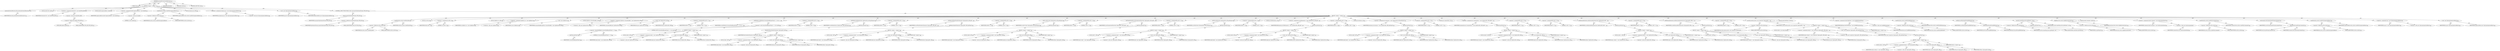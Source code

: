 digraph "populateFromCentralDirectory" {  
"111669149705" [label = <(METHOD,populateFromCentralDirectory)<SUB>272</SUB>> ]
"115964116992" [label = <(PARAM,this)<SUB>272</SUB>> ]
"25769803793" [label = <(BLOCK,&lt;empty&gt;,&lt;empty&gt;)<SUB>273</SUB>> ]
"30064771140" [label = <(positionAtCentralDirectory,this.positionAtCentralDirectory())<SUB>274</SUB>> ]
"68719476736" [label = <(IDENTIFIER,this,this.positionAtCentralDirectory())<SUB>274</SUB>> ]
"94489280519" [label = <(LOCAL,byte[] cfh: byte[])<SUB>276</SUB>> ]
"30064771141" [label = <(&lt;operator&gt;.assignment,byte[] cfh = new byte[CFH_LEN])<SUB>276</SUB>> ]
"68719476800" [label = <(IDENTIFIER,cfh,byte[] cfh = new byte[CFH_LEN])<SUB>276</SUB>> ]
"30064771142" [label = <(&lt;operator&gt;.alloc,new byte[CFH_LEN])> ]
"30064771143" [label = <(&lt;operator&gt;.fieldAccess,ZipFile.CFH_LEN)<SUB>276</SUB>> ]
"180388626434" [label = <(TYPE_REF,ZipFile,ZipFile)<SUB>276</SUB>> ]
"55834574864" [label = <(FIELD_IDENTIFIER,CFH_LEN,CFH_LEN)<SUB>276</SUB>> ]
"94489280520" [label = <(LOCAL,byte[] signatureBytes: byte[])<SUB>278</SUB>> ]
"30064771144" [label = <(&lt;operator&gt;.assignment,byte[] signatureBytes = new byte[4])<SUB>278</SUB>> ]
"68719476801" [label = <(IDENTIFIER,signatureBytes,byte[] signatureBytes = new byte[4])<SUB>278</SUB>> ]
"30064771145" [label = <(&lt;operator&gt;.alloc,new byte[4])> ]
"90194313224" [label = <(LITERAL,4,new byte[4])<SUB>278</SUB>> ]
"30064771146" [label = <(readFully,this.archive.readFully(signatureBytes))<SUB>279</SUB>> ]
"30064771147" [label = <(&lt;operator&gt;.fieldAccess,this.archive)<SUB>279</SUB>> ]
"68719476802" [label = <(IDENTIFIER,this,this.archive.readFully(signatureBytes))> ]
"55834574865" [label = <(FIELD_IDENTIFIER,archive,archive)<SUB>279</SUB>> ]
"68719476803" [label = <(IDENTIFIER,signatureBytes,this.archive.readFully(signatureBytes))<SUB>279</SUB>> ]
"94489280521" [label = <(LOCAL,ZipLong sig: ANY)<SUB>280</SUB>> ]
"30064771148" [label = <(&lt;operator&gt;.assignment,ZipLong sig = new ZipLong(signatureBytes))<SUB>280</SUB>> ]
"68719476804" [label = <(IDENTIFIER,sig,ZipLong sig = new ZipLong(signatureBytes))<SUB>280</SUB>> ]
"30064771149" [label = <(&lt;operator&gt;.alloc,new ZipLong(signatureBytes))<SUB>280</SUB>> ]
"30064771150" [label = <(&lt;init&gt;,new ZipLong(signatureBytes))<SUB>280</SUB>> ]
"68719476805" [label = <(IDENTIFIER,sig,new ZipLong(signatureBytes))<SUB>280</SUB>> ]
"68719476806" [label = <(IDENTIFIER,signatureBytes,new ZipLong(signatureBytes))<SUB>280</SUB>> ]
"47244640258" [label = <(CONTROL_STRUCTURE,WHILE,while (sig.equals(ZipOutputStream.CFH_SIG)))<SUB>281</SUB>> ]
"30064771151" [label = <(equals,equals(ZipOutputStream.CFH_SIG))<SUB>281</SUB>> ]
"68719476807" [label = <(IDENTIFIER,sig,equals(ZipOutputStream.CFH_SIG))<SUB>281</SUB>> ]
"30064771152" [label = <(&lt;operator&gt;.fieldAccess,ZipOutputStream.CFH_SIG)<SUB>281</SUB>> ]
"68719476808" [label = <(IDENTIFIER,ZipOutputStream,equals(ZipOutputStream.CFH_SIG))<SUB>281</SUB>> ]
"55834574866" [label = <(FIELD_IDENTIFIER,CFH_SIG,CFH_SIG)<SUB>281</SUB>> ]
"25769803794" [label = <(BLOCK,&lt;empty&gt;,&lt;empty&gt;)<SUB>281</SUB>> ]
"30064771153" [label = <(readFully,this.archive.readFully(cfh))<SUB>282</SUB>> ]
"30064771154" [label = <(&lt;operator&gt;.fieldAccess,this.archive)<SUB>282</SUB>> ]
"68719476809" [label = <(IDENTIFIER,this,this.archive.readFully(cfh))> ]
"55834574867" [label = <(FIELD_IDENTIFIER,archive,archive)<SUB>282</SUB>> ]
"68719476810" [label = <(IDENTIFIER,cfh,this.archive.readFully(cfh))<SUB>282</SUB>> ]
"94489280522" [label = <(LOCAL,int off: int)<SUB>283</SUB>> ]
"30064771155" [label = <(&lt;operator&gt;.assignment,int off = 0)<SUB>283</SUB>> ]
"68719476811" [label = <(IDENTIFIER,off,int off = 0)<SUB>283</SUB>> ]
"90194313225" [label = <(LITERAL,0,int off = 0)<SUB>283</SUB>> ]
"94489280523" [label = <(LOCAL,ZipEntry ze: ANY)<SUB>284</SUB>> ]
"30064771156" [label = <(&lt;operator&gt;.assignment,ZipEntry ze = new ZipEntry())<SUB>284</SUB>> ]
"68719476812" [label = <(IDENTIFIER,ze,ZipEntry ze = new ZipEntry())<SUB>284</SUB>> ]
"30064771157" [label = <(&lt;operator&gt;.alloc,new ZipEntry())<SUB>284</SUB>> ]
"30064771158" [label = <(&lt;init&gt;,new ZipEntry())<SUB>284</SUB>> ]
"68719476813" [label = <(IDENTIFIER,ze,new ZipEntry())<SUB>284</SUB>> ]
"94489280524" [label = <(LOCAL,ZipShort versionMadeBy: ANY)<SUB>286</SUB>> ]
"30064771159" [label = <(&lt;operator&gt;.assignment,ZipShort versionMadeBy = new ZipShort(cfh, off))<SUB>286</SUB>> ]
"68719476814" [label = <(IDENTIFIER,versionMadeBy,ZipShort versionMadeBy = new ZipShort(cfh, off))<SUB>286</SUB>> ]
"30064771160" [label = <(&lt;operator&gt;.alloc,new ZipShort(cfh, off))<SUB>286</SUB>> ]
"30064771161" [label = <(&lt;init&gt;,new ZipShort(cfh, off))<SUB>286</SUB>> ]
"68719476815" [label = <(IDENTIFIER,versionMadeBy,new ZipShort(cfh, off))<SUB>286</SUB>> ]
"68719476816" [label = <(IDENTIFIER,cfh,new ZipShort(cfh, off))<SUB>286</SUB>> ]
"68719476817" [label = <(IDENTIFIER,off,new ZipShort(cfh, off))<SUB>286</SUB>> ]
"30064771162" [label = <(&lt;operator&gt;.assignmentPlus,off += 2)<SUB>287</SUB>> ]
"68719476818" [label = <(IDENTIFIER,off,off += 2)<SUB>287</SUB>> ]
"90194313226" [label = <(LITERAL,2,off += 2)<SUB>287</SUB>> ]
"30064771163" [label = <(setPlatform,setPlatform((versionMadeBy.getValue() &gt;&gt; 8) &amp; 0...)<SUB>288</SUB>> ]
"68719476819" [label = <(IDENTIFIER,ze,setPlatform((versionMadeBy.getValue() &gt;&gt; 8) &amp; 0...)<SUB>288</SUB>> ]
"30064771164" [label = <(&lt;operator&gt;.and,(versionMadeBy.getValue() &gt;&gt; 8) &amp; 0x0F)<SUB>288</SUB>> ]
"30064771165" [label = <(&lt;operator&gt;.logicalShiftRight,versionMadeBy.getValue() &gt;&gt; 8)<SUB>288</SUB>> ]
"30064771166" [label = <(getValue,getValue())<SUB>288</SUB>> ]
"68719476820" [label = <(IDENTIFIER,versionMadeBy,getValue())<SUB>288</SUB>> ]
"90194313227" [label = <(LITERAL,8,versionMadeBy.getValue() &gt;&gt; 8)<SUB>288</SUB>> ]
"90194313228" [label = <(LITERAL,0x0F,(versionMadeBy.getValue() &gt;&gt; 8) &amp; 0x0F)<SUB>288</SUB>> ]
"30064771167" [label = <(&lt;operator&gt;.assignmentPlus,off += 4)<SUB>290</SUB>> ]
"68719476821" [label = <(IDENTIFIER,off,off += 4)<SUB>290</SUB>> ]
"90194313229" [label = <(LITERAL,4,off += 4)<SUB>290</SUB>> ]
"30064771168" [label = <(setMethod,setMethod((new ZipShort(cfh, off)).getValue()))<SUB>292</SUB>> ]
"68719476822" [label = <(IDENTIFIER,ze,setMethod((new ZipShort(cfh, off)).getValue()))<SUB>292</SUB>> ]
"30064771169" [label = <(getValue,getValue())<SUB>292</SUB>> ]
"25769803795" [label = <(BLOCK,&lt;empty&gt;,&lt;empty&gt;)<SUB>292</SUB>> ]
"94489280525" [label = <(LOCAL,$obj3: ANY)<SUB>292</SUB>> ]
"30064771170" [label = <(&lt;operator&gt;.assignment,$obj3 = new ZipShort(cfh, off))<SUB>292</SUB>> ]
"68719476823" [label = <(IDENTIFIER,$obj3,$obj3 = new ZipShort(cfh, off))<SUB>292</SUB>> ]
"30064771171" [label = <(&lt;operator&gt;.alloc,new ZipShort(cfh, off))<SUB>292</SUB>> ]
"30064771172" [label = <(&lt;init&gt;,new ZipShort(cfh, off))<SUB>292</SUB>> ]
"68719476824" [label = <(IDENTIFIER,$obj3,new ZipShort(cfh, off))<SUB>292</SUB>> ]
"68719476825" [label = <(IDENTIFIER,cfh,new ZipShort(cfh, off))<SUB>292</SUB>> ]
"68719476826" [label = <(IDENTIFIER,off,new ZipShort(cfh, off))<SUB>292</SUB>> ]
"68719476827" [label = <(IDENTIFIER,$obj3,&lt;empty&gt;)<SUB>292</SUB>> ]
"30064771173" [label = <(&lt;operator&gt;.assignmentPlus,off += 2)<SUB>293</SUB>> ]
"68719476828" [label = <(IDENTIFIER,off,off += 2)<SUB>293</SUB>> ]
"90194313230" [label = <(LITERAL,2,off += 2)<SUB>293</SUB>> ]
"30064771174" [label = <(setTime,setTime(fromDosTime(new ZipLong(cfh, off)).getT...)<SUB>295</SUB>> ]
"68719476829" [label = <(IDENTIFIER,ze,setTime(fromDosTime(new ZipLong(cfh, off)).getT...)<SUB>295</SUB>> ]
"30064771175" [label = <(getTime,fromDosTime(new ZipLong(cfh, off)).getTime())<SUB>295</SUB>> ]
"30064771176" [label = <(fromDosTime,fromDosTime(new ZipLong(cfh, off)))<SUB>295</SUB>> ]
"68719476737" [label = <(IDENTIFIER,this,fromDosTime(new ZipLong(cfh, off)))<SUB>295</SUB>> ]
"25769803796" [label = <(BLOCK,&lt;empty&gt;,&lt;empty&gt;)<SUB>295</SUB>> ]
"94489280526" [label = <(LOCAL,$obj4: ANY)<SUB>295</SUB>> ]
"30064771177" [label = <(&lt;operator&gt;.assignment,$obj4 = new ZipLong(cfh, off))<SUB>295</SUB>> ]
"68719476830" [label = <(IDENTIFIER,$obj4,$obj4 = new ZipLong(cfh, off))<SUB>295</SUB>> ]
"30064771178" [label = <(&lt;operator&gt;.alloc,new ZipLong(cfh, off))<SUB>295</SUB>> ]
"30064771179" [label = <(&lt;init&gt;,new ZipLong(cfh, off))<SUB>295</SUB>> ]
"68719476831" [label = <(IDENTIFIER,$obj4,new ZipLong(cfh, off))<SUB>295</SUB>> ]
"68719476832" [label = <(IDENTIFIER,cfh,new ZipLong(cfh, off))<SUB>295</SUB>> ]
"68719476833" [label = <(IDENTIFIER,off,new ZipLong(cfh, off))<SUB>295</SUB>> ]
"68719476834" [label = <(IDENTIFIER,$obj4,&lt;empty&gt;)<SUB>295</SUB>> ]
"30064771180" [label = <(&lt;operator&gt;.assignmentPlus,off += 4)<SUB>296</SUB>> ]
"68719476835" [label = <(IDENTIFIER,off,off += 4)<SUB>296</SUB>> ]
"90194313231" [label = <(LITERAL,4,off += 4)<SUB>296</SUB>> ]
"30064771181" [label = <(setCrc,setCrc((new ZipLong(cfh, off)).getValue()))<SUB>298</SUB>> ]
"68719476836" [label = <(IDENTIFIER,ze,setCrc((new ZipLong(cfh, off)).getValue()))<SUB>298</SUB>> ]
"30064771182" [label = <(getValue,getValue())<SUB>298</SUB>> ]
"25769803797" [label = <(BLOCK,&lt;empty&gt;,&lt;empty&gt;)<SUB>298</SUB>> ]
"94489280527" [label = <(LOCAL,$obj5: ANY)<SUB>298</SUB>> ]
"30064771183" [label = <(&lt;operator&gt;.assignment,$obj5 = new ZipLong(cfh, off))<SUB>298</SUB>> ]
"68719476837" [label = <(IDENTIFIER,$obj5,$obj5 = new ZipLong(cfh, off))<SUB>298</SUB>> ]
"30064771184" [label = <(&lt;operator&gt;.alloc,new ZipLong(cfh, off))<SUB>298</SUB>> ]
"30064771185" [label = <(&lt;init&gt;,new ZipLong(cfh, off))<SUB>298</SUB>> ]
"68719476838" [label = <(IDENTIFIER,$obj5,new ZipLong(cfh, off))<SUB>298</SUB>> ]
"68719476839" [label = <(IDENTIFIER,cfh,new ZipLong(cfh, off))<SUB>298</SUB>> ]
"68719476840" [label = <(IDENTIFIER,off,new ZipLong(cfh, off))<SUB>298</SUB>> ]
"68719476841" [label = <(IDENTIFIER,$obj5,&lt;empty&gt;)<SUB>298</SUB>> ]
"30064771186" [label = <(&lt;operator&gt;.assignmentPlus,off += 4)<SUB>299</SUB>> ]
"68719476842" [label = <(IDENTIFIER,off,off += 4)<SUB>299</SUB>> ]
"90194313232" [label = <(LITERAL,4,off += 4)<SUB>299</SUB>> ]
"30064771187" [label = <(setCompressedSize,setCompressedSize((new ZipLong(cfh, off)).getVa...)<SUB>301</SUB>> ]
"68719476843" [label = <(IDENTIFIER,ze,setCompressedSize((new ZipLong(cfh, off)).getVa...)<SUB>301</SUB>> ]
"30064771188" [label = <(getValue,getValue())<SUB>301</SUB>> ]
"25769803798" [label = <(BLOCK,&lt;empty&gt;,&lt;empty&gt;)<SUB>301</SUB>> ]
"94489280528" [label = <(LOCAL,$obj6: ANY)<SUB>301</SUB>> ]
"30064771189" [label = <(&lt;operator&gt;.assignment,$obj6 = new ZipLong(cfh, off))<SUB>301</SUB>> ]
"68719476844" [label = <(IDENTIFIER,$obj6,$obj6 = new ZipLong(cfh, off))<SUB>301</SUB>> ]
"30064771190" [label = <(&lt;operator&gt;.alloc,new ZipLong(cfh, off))<SUB>301</SUB>> ]
"30064771191" [label = <(&lt;init&gt;,new ZipLong(cfh, off))<SUB>301</SUB>> ]
"68719476845" [label = <(IDENTIFIER,$obj6,new ZipLong(cfh, off))<SUB>301</SUB>> ]
"68719476846" [label = <(IDENTIFIER,cfh,new ZipLong(cfh, off))<SUB>301</SUB>> ]
"68719476847" [label = <(IDENTIFIER,off,new ZipLong(cfh, off))<SUB>301</SUB>> ]
"68719476848" [label = <(IDENTIFIER,$obj6,&lt;empty&gt;)<SUB>301</SUB>> ]
"30064771192" [label = <(&lt;operator&gt;.assignmentPlus,off += 4)<SUB>302</SUB>> ]
"68719476849" [label = <(IDENTIFIER,off,off += 4)<SUB>302</SUB>> ]
"90194313233" [label = <(LITERAL,4,off += 4)<SUB>302</SUB>> ]
"30064771193" [label = <(setSize,setSize((new ZipLong(cfh, off)).getValue()))<SUB>304</SUB>> ]
"68719476850" [label = <(IDENTIFIER,ze,setSize((new ZipLong(cfh, off)).getValue()))<SUB>304</SUB>> ]
"30064771194" [label = <(getValue,getValue())<SUB>304</SUB>> ]
"25769803799" [label = <(BLOCK,&lt;empty&gt;,&lt;empty&gt;)<SUB>304</SUB>> ]
"94489280529" [label = <(LOCAL,$obj7: ANY)<SUB>304</SUB>> ]
"30064771195" [label = <(&lt;operator&gt;.assignment,$obj7 = new ZipLong(cfh, off))<SUB>304</SUB>> ]
"68719476851" [label = <(IDENTIFIER,$obj7,$obj7 = new ZipLong(cfh, off))<SUB>304</SUB>> ]
"30064771196" [label = <(&lt;operator&gt;.alloc,new ZipLong(cfh, off))<SUB>304</SUB>> ]
"30064771197" [label = <(&lt;init&gt;,new ZipLong(cfh, off))<SUB>304</SUB>> ]
"68719476852" [label = <(IDENTIFIER,$obj7,new ZipLong(cfh, off))<SUB>304</SUB>> ]
"68719476853" [label = <(IDENTIFIER,cfh,new ZipLong(cfh, off))<SUB>304</SUB>> ]
"68719476854" [label = <(IDENTIFIER,off,new ZipLong(cfh, off))<SUB>304</SUB>> ]
"68719476855" [label = <(IDENTIFIER,$obj7,&lt;empty&gt;)<SUB>304</SUB>> ]
"30064771198" [label = <(&lt;operator&gt;.assignmentPlus,off += 4)<SUB>305</SUB>> ]
"68719476856" [label = <(IDENTIFIER,off,off += 4)<SUB>305</SUB>> ]
"90194313234" [label = <(LITERAL,4,off += 4)<SUB>305</SUB>> ]
"94489280530" [label = <(LOCAL,int fileNameLen: int)<SUB>307</SUB>> ]
"30064771199" [label = <(&lt;operator&gt;.assignment,int fileNameLen = (new ZipShort(cfh, off)).getV...)<SUB>307</SUB>> ]
"68719476857" [label = <(IDENTIFIER,fileNameLen,int fileNameLen = (new ZipShort(cfh, off)).getV...)<SUB>307</SUB>> ]
"30064771200" [label = <(getValue,getValue())<SUB>307</SUB>> ]
"25769803800" [label = <(BLOCK,&lt;empty&gt;,&lt;empty&gt;)<SUB>307</SUB>> ]
"94489280531" [label = <(LOCAL,$obj8: ANY)<SUB>307</SUB>> ]
"30064771201" [label = <(&lt;operator&gt;.assignment,$obj8 = new ZipShort(cfh, off))<SUB>307</SUB>> ]
"68719476858" [label = <(IDENTIFIER,$obj8,$obj8 = new ZipShort(cfh, off))<SUB>307</SUB>> ]
"30064771202" [label = <(&lt;operator&gt;.alloc,new ZipShort(cfh, off))<SUB>307</SUB>> ]
"30064771203" [label = <(&lt;init&gt;,new ZipShort(cfh, off))<SUB>307</SUB>> ]
"68719476859" [label = <(IDENTIFIER,$obj8,new ZipShort(cfh, off))<SUB>307</SUB>> ]
"68719476860" [label = <(IDENTIFIER,cfh,new ZipShort(cfh, off))<SUB>307</SUB>> ]
"68719476861" [label = <(IDENTIFIER,off,new ZipShort(cfh, off))<SUB>307</SUB>> ]
"68719476862" [label = <(IDENTIFIER,$obj8,&lt;empty&gt;)<SUB>307</SUB>> ]
"30064771204" [label = <(&lt;operator&gt;.assignmentPlus,off += 2)<SUB>308</SUB>> ]
"68719476863" [label = <(IDENTIFIER,off,off += 2)<SUB>308</SUB>> ]
"90194313235" [label = <(LITERAL,2,off += 2)<SUB>308</SUB>> ]
"94489280532" [label = <(LOCAL,int extraLen: int)<SUB>310</SUB>> ]
"30064771205" [label = <(&lt;operator&gt;.assignment,int extraLen = (new ZipShort(cfh, off)).getValue())<SUB>310</SUB>> ]
"68719476864" [label = <(IDENTIFIER,extraLen,int extraLen = (new ZipShort(cfh, off)).getValue())<SUB>310</SUB>> ]
"30064771206" [label = <(getValue,getValue())<SUB>310</SUB>> ]
"25769803801" [label = <(BLOCK,&lt;empty&gt;,&lt;empty&gt;)<SUB>310</SUB>> ]
"94489280533" [label = <(LOCAL,$obj9: ANY)<SUB>310</SUB>> ]
"30064771207" [label = <(&lt;operator&gt;.assignment,$obj9 = new ZipShort(cfh, off))<SUB>310</SUB>> ]
"68719476865" [label = <(IDENTIFIER,$obj9,$obj9 = new ZipShort(cfh, off))<SUB>310</SUB>> ]
"30064771208" [label = <(&lt;operator&gt;.alloc,new ZipShort(cfh, off))<SUB>310</SUB>> ]
"30064771209" [label = <(&lt;init&gt;,new ZipShort(cfh, off))<SUB>310</SUB>> ]
"68719476866" [label = <(IDENTIFIER,$obj9,new ZipShort(cfh, off))<SUB>310</SUB>> ]
"68719476867" [label = <(IDENTIFIER,cfh,new ZipShort(cfh, off))<SUB>310</SUB>> ]
"68719476868" [label = <(IDENTIFIER,off,new ZipShort(cfh, off))<SUB>310</SUB>> ]
"68719476869" [label = <(IDENTIFIER,$obj9,&lt;empty&gt;)<SUB>310</SUB>> ]
"30064771210" [label = <(&lt;operator&gt;.assignmentPlus,off += 2)<SUB>311</SUB>> ]
"68719476870" [label = <(IDENTIFIER,off,off += 2)<SUB>311</SUB>> ]
"90194313236" [label = <(LITERAL,2,off += 2)<SUB>311</SUB>> ]
"94489280534" [label = <(LOCAL,int commentLen: int)<SUB>313</SUB>> ]
"30064771211" [label = <(&lt;operator&gt;.assignment,int commentLen = (new ZipShort(cfh, off)).getVa...)<SUB>313</SUB>> ]
"68719476871" [label = <(IDENTIFIER,commentLen,int commentLen = (new ZipShort(cfh, off)).getVa...)<SUB>313</SUB>> ]
"30064771212" [label = <(getValue,getValue())<SUB>313</SUB>> ]
"25769803802" [label = <(BLOCK,&lt;empty&gt;,&lt;empty&gt;)<SUB>313</SUB>> ]
"94489280535" [label = <(LOCAL,$obj10: ANY)<SUB>313</SUB>> ]
"30064771213" [label = <(&lt;operator&gt;.assignment,$obj10 = new ZipShort(cfh, off))<SUB>313</SUB>> ]
"68719476872" [label = <(IDENTIFIER,$obj10,$obj10 = new ZipShort(cfh, off))<SUB>313</SUB>> ]
"30064771214" [label = <(&lt;operator&gt;.alloc,new ZipShort(cfh, off))<SUB>313</SUB>> ]
"30064771215" [label = <(&lt;init&gt;,new ZipShort(cfh, off))<SUB>313</SUB>> ]
"68719476873" [label = <(IDENTIFIER,$obj10,new ZipShort(cfh, off))<SUB>313</SUB>> ]
"68719476874" [label = <(IDENTIFIER,cfh,new ZipShort(cfh, off))<SUB>313</SUB>> ]
"68719476875" [label = <(IDENTIFIER,off,new ZipShort(cfh, off))<SUB>313</SUB>> ]
"68719476876" [label = <(IDENTIFIER,$obj10,&lt;empty&gt;)<SUB>313</SUB>> ]
"30064771216" [label = <(&lt;operator&gt;.assignmentPlus,off += 2)<SUB>314</SUB>> ]
"68719476877" [label = <(IDENTIFIER,off,off += 2)<SUB>314</SUB>> ]
"90194313237" [label = <(LITERAL,2,off += 2)<SUB>314</SUB>> ]
"30064771217" [label = <(&lt;operator&gt;.assignmentPlus,off += 2)<SUB>316</SUB>> ]
"68719476878" [label = <(IDENTIFIER,off,off += 2)<SUB>316</SUB>> ]
"90194313238" [label = <(LITERAL,2,off += 2)<SUB>316</SUB>> ]
"30064771218" [label = <(setInternalAttributes,setInternalAttributes((new ZipShort(cfh, off))....)<SUB>318</SUB>> ]
"68719476879" [label = <(IDENTIFIER,ze,setInternalAttributes((new ZipShort(cfh, off))....)<SUB>318</SUB>> ]
"30064771219" [label = <(getValue,getValue())<SUB>318</SUB>> ]
"25769803803" [label = <(BLOCK,&lt;empty&gt;,&lt;empty&gt;)<SUB>318</SUB>> ]
"94489280536" [label = <(LOCAL,$obj11: ANY)<SUB>318</SUB>> ]
"30064771220" [label = <(&lt;operator&gt;.assignment,$obj11 = new ZipShort(cfh, off))<SUB>318</SUB>> ]
"68719476880" [label = <(IDENTIFIER,$obj11,$obj11 = new ZipShort(cfh, off))<SUB>318</SUB>> ]
"30064771221" [label = <(&lt;operator&gt;.alloc,new ZipShort(cfh, off))<SUB>318</SUB>> ]
"30064771222" [label = <(&lt;init&gt;,new ZipShort(cfh, off))<SUB>318</SUB>> ]
"68719476881" [label = <(IDENTIFIER,$obj11,new ZipShort(cfh, off))<SUB>318</SUB>> ]
"68719476882" [label = <(IDENTIFIER,cfh,new ZipShort(cfh, off))<SUB>318</SUB>> ]
"68719476883" [label = <(IDENTIFIER,off,new ZipShort(cfh, off))<SUB>318</SUB>> ]
"68719476884" [label = <(IDENTIFIER,$obj11,&lt;empty&gt;)<SUB>318</SUB>> ]
"30064771223" [label = <(&lt;operator&gt;.assignmentPlus,off += 2)<SUB>319</SUB>> ]
"68719476885" [label = <(IDENTIFIER,off,off += 2)<SUB>319</SUB>> ]
"90194313239" [label = <(LITERAL,2,off += 2)<SUB>319</SUB>> ]
"30064771224" [label = <(setExternalAttributes,setExternalAttributes((new ZipLong(cfh, off)).g...)<SUB>321</SUB>> ]
"68719476886" [label = <(IDENTIFIER,ze,setExternalAttributes((new ZipLong(cfh, off)).g...)<SUB>321</SUB>> ]
"30064771225" [label = <(getValue,getValue())<SUB>321</SUB>> ]
"25769803804" [label = <(BLOCK,&lt;empty&gt;,&lt;empty&gt;)<SUB>321</SUB>> ]
"94489280537" [label = <(LOCAL,$obj12: ANY)<SUB>321</SUB>> ]
"30064771226" [label = <(&lt;operator&gt;.assignment,$obj12 = new ZipLong(cfh, off))<SUB>321</SUB>> ]
"68719476887" [label = <(IDENTIFIER,$obj12,$obj12 = new ZipLong(cfh, off))<SUB>321</SUB>> ]
"30064771227" [label = <(&lt;operator&gt;.alloc,new ZipLong(cfh, off))<SUB>321</SUB>> ]
"30064771228" [label = <(&lt;init&gt;,new ZipLong(cfh, off))<SUB>321</SUB>> ]
"68719476888" [label = <(IDENTIFIER,$obj12,new ZipLong(cfh, off))<SUB>321</SUB>> ]
"68719476889" [label = <(IDENTIFIER,cfh,new ZipLong(cfh, off))<SUB>321</SUB>> ]
"68719476890" [label = <(IDENTIFIER,off,new ZipLong(cfh, off))<SUB>321</SUB>> ]
"68719476891" [label = <(IDENTIFIER,$obj12,&lt;empty&gt;)<SUB>321</SUB>> ]
"30064771229" [label = <(&lt;operator&gt;.assignmentPlus,off += 4)<SUB>322</SUB>> ]
"68719476892" [label = <(IDENTIFIER,off,off += 4)<SUB>322</SUB>> ]
"90194313240" [label = <(LITERAL,4,off += 4)<SUB>322</SUB>> ]
"30064771230" [label = <(put,this.entries.put(ze, new Long((new ZipLong(cfh,...)<SUB>325</SUB>> ]
"30064771231" [label = <(&lt;operator&gt;.fieldAccess,this.entries)<SUB>325</SUB>> ]
"68719476893" [label = <(IDENTIFIER,this,this.entries.put(ze, new Long((new ZipLong(cfh,...)> ]
"55834574868" [label = <(FIELD_IDENTIFIER,entries,entries)<SUB>325</SUB>> ]
"68719476894" [label = <(IDENTIFIER,ze,this.entries.put(ze, new Long((new ZipLong(cfh,...)<SUB>325</SUB>> ]
"25769803805" [label = <(BLOCK,&lt;empty&gt;,&lt;empty&gt;)<SUB>325</SUB>> ]
"94489280538" [label = <(LOCAL,$obj13: java.lang.Long)<SUB>325</SUB>> ]
"30064771232" [label = <(&lt;operator&gt;.assignment,$obj13 = new Long((new ZipLong(cfh, off)).getVa...)<SUB>325</SUB>> ]
"68719476895" [label = <(IDENTIFIER,$obj13,$obj13 = new Long((new ZipLong(cfh, off)).getVa...)<SUB>325</SUB>> ]
"30064771233" [label = <(&lt;operator&gt;.alloc,new Long((new ZipLong(cfh, off)).getValue()))<SUB>325</SUB>> ]
"30064771234" [label = <(&lt;init&gt;,new Long((new ZipLong(cfh, off)).getValue()))<SUB>325</SUB>> ]
"68719476896" [label = <(IDENTIFIER,$obj13,new Long((new ZipLong(cfh, off)).getValue()))<SUB>325</SUB>> ]
"30064771235" [label = <(getValue,getValue())<SUB>325</SUB>> ]
"25769803806" [label = <(BLOCK,&lt;empty&gt;,&lt;empty&gt;)<SUB>325</SUB>> ]
"94489280539" [label = <(LOCAL,$obj14: ANY)<SUB>325</SUB>> ]
"30064771236" [label = <(&lt;operator&gt;.assignment,$obj14 = new ZipLong(cfh, off))<SUB>325</SUB>> ]
"68719476897" [label = <(IDENTIFIER,$obj14,$obj14 = new ZipLong(cfh, off))<SUB>325</SUB>> ]
"30064771237" [label = <(&lt;operator&gt;.alloc,new ZipLong(cfh, off))<SUB>325</SUB>> ]
"30064771238" [label = <(&lt;init&gt;,new ZipLong(cfh, off))<SUB>325</SUB>> ]
"68719476898" [label = <(IDENTIFIER,$obj14,new ZipLong(cfh, off))<SUB>325</SUB>> ]
"68719476899" [label = <(IDENTIFIER,cfh,new ZipLong(cfh, off))<SUB>325</SUB>> ]
"68719476900" [label = <(IDENTIFIER,off,new ZipLong(cfh, off))<SUB>325</SUB>> ]
"68719476901" [label = <(IDENTIFIER,$obj14,&lt;empty&gt;)<SUB>325</SUB>> ]
"68719476902" [label = <(IDENTIFIER,$obj13,&lt;empty&gt;)<SUB>325</SUB>> ]
"94489280540" [label = <(LOCAL,byte[] fileName: byte[])<SUB>327</SUB>> ]
"30064771239" [label = <(&lt;operator&gt;.assignment,byte[] fileName = new byte[fileNameLen])<SUB>327</SUB>> ]
"68719476903" [label = <(IDENTIFIER,fileName,byte[] fileName = new byte[fileNameLen])<SUB>327</SUB>> ]
"30064771240" [label = <(&lt;operator&gt;.alloc,new byte[fileNameLen])> ]
"68719476904" [label = <(IDENTIFIER,fileNameLen,new byte[fileNameLen])<SUB>327</SUB>> ]
"30064771241" [label = <(readFully,this.archive.readFully(fileName))<SUB>328</SUB>> ]
"30064771242" [label = <(&lt;operator&gt;.fieldAccess,this.archive)<SUB>328</SUB>> ]
"68719476905" [label = <(IDENTIFIER,this,this.archive.readFully(fileName))> ]
"55834574869" [label = <(FIELD_IDENTIFIER,archive,archive)<SUB>328</SUB>> ]
"68719476906" [label = <(IDENTIFIER,fileName,this.archive.readFully(fileName))<SUB>328</SUB>> ]
"30064771243" [label = <(setName,setName(getString(fileName)))<SUB>329</SUB>> ]
"68719476907" [label = <(IDENTIFIER,ze,setName(getString(fileName)))<SUB>329</SUB>> ]
"30064771244" [label = <(getString,this.getString(fileName))<SUB>329</SUB>> ]
"68719476738" [label = <(IDENTIFIER,this,this.getString(fileName))<SUB>329</SUB>> ]
"68719476908" [label = <(IDENTIFIER,fileName,this.getString(fileName))<SUB>329</SUB>> ]
"30064771245" [label = <(put,this.nameMap.put(ze.getName(), ze))<SUB>331</SUB>> ]
"30064771246" [label = <(&lt;operator&gt;.fieldAccess,this.nameMap)<SUB>331</SUB>> ]
"68719476909" [label = <(IDENTIFIER,this,this.nameMap.put(ze.getName(), ze))> ]
"55834574870" [label = <(FIELD_IDENTIFIER,nameMap,nameMap)<SUB>331</SUB>> ]
"30064771247" [label = <(getName,getName())<SUB>331</SUB>> ]
"68719476910" [label = <(IDENTIFIER,ze,getName())<SUB>331</SUB>> ]
"68719476911" [label = <(IDENTIFIER,ze,this.nameMap.put(ze.getName(), ze))<SUB>331</SUB>> ]
"30064771248" [label = <(skipBytes,this.archive.skipBytes(extraLen))<SUB>333</SUB>> ]
"30064771249" [label = <(&lt;operator&gt;.fieldAccess,this.archive)<SUB>333</SUB>> ]
"68719476912" [label = <(IDENTIFIER,this,this.archive.skipBytes(extraLen))> ]
"55834574871" [label = <(FIELD_IDENTIFIER,archive,archive)<SUB>333</SUB>> ]
"68719476913" [label = <(IDENTIFIER,extraLen,this.archive.skipBytes(extraLen))<SUB>333</SUB>> ]
"94489280541" [label = <(LOCAL,byte[] comment: byte[])<SUB>335</SUB>> ]
"30064771250" [label = <(&lt;operator&gt;.assignment,byte[] comment = new byte[commentLen])<SUB>335</SUB>> ]
"68719476914" [label = <(IDENTIFIER,comment,byte[] comment = new byte[commentLen])<SUB>335</SUB>> ]
"30064771251" [label = <(&lt;operator&gt;.alloc,new byte[commentLen])> ]
"68719476915" [label = <(IDENTIFIER,commentLen,new byte[commentLen])<SUB>335</SUB>> ]
"30064771252" [label = <(readFully,this.archive.readFully(comment))<SUB>336</SUB>> ]
"30064771253" [label = <(&lt;operator&gt;.fieldAccess,this.archive)<SUB>336</SUB>> ]
"68719476916" [label = <(IDENTIFIER,this,this.archive.readFully(comment))> ]
"55834574872" [label = <(FIELD_IDENTIFIER,archive,archive)<SUB>336</SUB>> ]
"68719476917" [label = <(IDENTIFIER,comment,this.archive.readFully(comment))<SUB>336</SUB>> ]
"30064771254" [label = <(setComment,setComment(getString(comment)))<SUB>337</SUB>> ]
"68719476918" [label = <(IDENTIFIER,ze,setComment(getString(comment)))<SUB>337</SUB>> ]
"30064771255" [label = <(getString,this.getString(comment))<SUB>337</SUB>> ]
"68719476739" [label = <(IDENTIFIER,this,this.getString(comment))<SUB>337</SUB>> ]
"68719476919" [label = <(IDENTIFIER,comment,this.getString(comment))<SUB>337</SUB>> ]
"30064771256" [label = <(readFully,this.archive.readFully(signatureBytes))<SUB>339</SUB>> ]
"30064771257" [label = <(&lt;operator&gt;.fieldAccess,this.archive)<SUB>339</SUB>> ]
"68719476920" [label = <(IDENTIFIER,this,this.archive.readFully(signatureBytes))> ]
"55834574873" [label = <(FIELD_IDENTIFIER,archive,archive)<SUB>339</SUB>> ]
"68719476921" [label = <(IDENTIFIER,signatureBytes,this.archive.readFully(signatureBytes))<SUB>339</SUB>> ]
"30064771258" [label = <(&lt;operator&gt;.assignment,sig = new ZipLong(signatureBytes))<SUB>340</SUB>> ]
"68719476922" [label = <(IDENTIFIER,sig,sig = new ZipLong(signatureBytes))<SUB>340</SUB>> ]
"30064771259" [label = <(&lt;operator&gt;.alloc,new ZipLong(signatureBytes))<SUB>340</SUB>> ]
"30064771260" [label = <(&lt;init&gt;,new ZipLong(signatureBytes))<SUB>340</SUB>> ]
"68719476923" [label = <(IDENTIFIER,sig,new ZipLong(signatureBytes))<SUB>340</SUB>> ]
"68719476924" [label = <(IDENTIFIER,signatureBytes,new ZipLong(signatureBytes))<SUB>340</SUB>> ]
"133143986201" [label = <(MODIFIER,PRIVATE)> ]
"133143986202" [label = <(MODIFIER,VIRTUAL)> ]
"128849018889" [label = <(METHOD_RETURN,void)<SUB>272</SUB>> ]
  "111669149705" -> "115964116992"  [ label = "AST: "] 
  "111669149705" -> "25769803793"  [ label = "AST: "] 
  "111669149705" -> "133143986201"  [ label = "AST: "] 
  "111669149705" -> "133143986202"  [ label = "AST: "] 
  "111669149705" -> "128849018889"  [ label = "AST: "] 
  "25769803793" -> "30064771140"  [ label = "AST: "] 
  "25769803793" -> "94489280519"  [ label = "AST: "] 
  "25769803793" -> "30064771141"  [ label = "AST: "] 
  "25769803793" -> "94489280520"  [ label = "AST: "] 
  "25769803793" -> "30064771144"  [ label = "AST: "] 
  "25769803793" -> "30064771146"  [ label = "AST: "] 
  "25769803793" -> "94489280521"  [ label = "AST: "] 
  "25769803793" -> "30064771148"  [ label = "AST: "] 
  "25769803793" -> "30064771150"  [ label = "AST: "] 
  "25769803793" -> "47244640258"  [ label = "AST: "] 
  "30064771140" -> "68719476736"  [ label = "AST: "] 
  "30064771141" -> "68719476800"  [ label = "AST: "] 
  "30064771141" -> "30064771142"  [ label = "AST: "] 
  "30064771142" -> "30064771143"  [ label = "AST: "] 
  "30064771143" -> "180388626434"  [ label = "AST: "] 
  "30064771143" -> "55834574864"  [ label = "AST: "] 
  "30064771144" -> "68719476801"  [ label = "AST: "] 
  "30064771144" -> "30064771145"  [ label = "AST: "] 
  "30064771145" -> "90194313224"  [ label = "AST: "] 
  "30064771146" -> "30064771147"  [ label = "AST: "] 
  "30064771146" -> "68719476803"  [ label = "AST: "] 
  "30064771147" -> "68719476802"  [ label = "AST: "] 
  "30064771147" -> "55834574865"  [ label = "AST: "] 
  "30064771148" -> "68719476804"  [ label = "AST: "] 
  "30064771148" -> "30064771149"  [ label = "AST: "] 
  "30064771150" -> "68719476805"  [ label = "AST: "] 
  "30064771150" -> "68719476806"  [ label = "AST: "] 
  "47244640258" -> "30064771151"  [ label = "AST: "] 
  "47244640258" -> "25769803794"  [ label = "AST: "] 
  "30064771151" -> "68719476807"  [ label = "AST: "] 
  "30064771151" -> "30064771152"  [ label = "AST: "] 
  "30064771152" -> "68719476808"  [ label = "AST: "] 
  "30064771152" -> "55834574866"  [ label = "AST: "] 
  "25769803794" -> "30064771153"  [ label = "AST: "] 
  "25769803794" -> "94489280522"  [ label = "AST: "] 
  "25769803794" -> "30064771155"  [ label = "AST: "] 
  "25769803794" -> "94489280523"  [ label = "AST: "] 
  "25769803794" -> "30064771156"  [ label = "AST: "] 
  "25769803794" -> "30064771158"  [ label = "AST: "] 
  "25769803794" -> "94489280524"  [ label = "AST: "] 
  "25769803794" -> "30064771159"  [ label = "AST: "] 
  "25769803794" -> "30064771161"  [ label = "AST: "] 
  "25769803794" -> "30064771162"  [ label = "AST: "] 
  "25769803794" -> "30064771163"  [ label = "AST: "] 
  "25769803794" -> "30064771167"  [ label = "AST: "] 
  "25769803794" -> "30064771168"  [ label = "AST: "] 
  "25769803794" -> "30064771173"  [ label = "AST: "] 
  "25769803794" -> "30064771174"  [ label = "AST: "] 
  "25769803794" -> "30064771180"  [ label = "AST: "] 
  "25769803794" -> "30064771181"  [ label = "AST: "] 
  "25769803794" -> "30064771186"  [ label = "AST: "] 
  "25769803794" -> "30064771187"  [ label = "AST: "] 
  "25769803794" -> "30064771192"  [ label = "AST: "] 
  "25769803794" -> "30064771193"  [ label = "AST: "] 
  "25769803794" -> "30064771198"  [ label = "AST: "] 
  "25769803794" -> "94489280530"  [ label = "AST: "] 
  "25769803794" -> "30064771199"  [ label = "AST: "] 
  "25769803794" -> "30064771204"  [ label = "AST: "] 
  "25769803794" -> "94489280532"  [ label = "AST: "] 
  "25769803794" -> "30064771205"  [ label = "AST: "] 
  "25769803794" -> "30064771210"  [ label = "AST: "] 
  "25769803794" -> "94489280534"  [ label = "AST: "] 
  "25769803794" -> "30064771211"  [ label = "AST: "] 
  "25769803794" -> "30064771216"  [ label = "AST: "] 
  "25769803794" -> "30064771217"  [ label = "AST: "] 
  "25769803794" -> "30064771218"  [ label = "AST: "] 
  "25769803794" -> "30064771223"  [ label = "AST: "] 
  "25769803794" -> "30064771224"  [ label = "AST: "] 
  "25769803794" -> "30064771229"  [ label = "AST: "] 
  "25769803794" -> "30064771230"  [ label = "AST: "] 
  "25769803794" -> "94489280540"  [ label = "AST: "] 
  "25769803794" -> "30064771239"  [ label = "AST: "] 
  "25769803794" -> "30064771241"  [ label = "AST: "] 
  "25769803794" -> "30064771243"  [ label = "AST: "] 
  "25769803794" -> "30064771245"  [ label = "AST: "] 
  "25769803794" -> "30064771248"  [ label = "AST: "] 
  "25769803794" -> "94489280541"  [ label = "AST: "] 
  "25769803794" -> "30064771250"  [ label = "AST: "] 
  "25769803794" -> "30064771252"  [ label = "AST: "] 
  "25769803794" -> "30064771254"  [ label = "AST: "] 
  "25769803794" -> "30064771256"  [ label = "AST: "] 
  "25769803794" -> "30064771258"  [ label = "AST: "] 
  "25769803794" -> "30064771260"  [ label = "AST: "] 
  "30064771153" -> "30064771154"  [ label = "AST: "] 
  "30064771153" -> "68719476810"  [ label = "AST: "] 
  "30064771154" -> "68719476809"  [ label = "AST: "] 
  "30064771154" -> "55834574867"  [ label = "AST: "] 
  "30064771155" -> "68719476811"  [ label = "AST: "] 
  "30064771155" -> "90194313225"  [ label = "AST: "] 
  "30064771156" -> "68719476812"  [ label = "AST: "] 
  "30064771156" -> "30064771157"  [ label = "AST: "] 
  "30064771158" -> "68719476813"  [ label = "AST: "] 
  "30064771159" -> "68719476814"  [ label = "AST: "] 
  "30064771159" -> "30064771160"  [ label = "AST: "] 
  "30064771161" -> "68719476815"  [ label = "AST: "] 
  "30064771161" -> "68719476816"  [ label = "AST: "] 
  "30064771161" -> "68719476817"  [ label = "AST: "] 
  "30064771162" -> "68719476818"  [ label = "AST: "] 
  "30064771162" -> "90194313226"  [ label = "AST: "] 
  "30064771163" -> "68719476819"  [ label = "AST: "] 
  "30064771163" -> "30064771164"  [ label = "AST: "] 
  "30064771164" -> "30064771165"  [ label = "AST: "] 
  "30064771164" -> "90194313228"  [ label = "AST: "] 
  "30064771165" -> "30064771166"  [ label = "AST: "] 
  "30064771165" -> "90194313227"  [ label = "AST: "] 
  "30064771166" -> "68719476820"  [ label = "AST: "] 
  "30064771167" -> "68719476821"  [ label = "AST: "] 
  "30064771167" -> "90194313229"  [ label = "AST: "] 
  "30064771168" -> "68719476822"  [ label = "AST: "] 
  "30064771168" -> "30064771169"  [ label = "AST: "] 
  "30064771169" -> "25769803795"  [ label = "AST: "] 
  "25769803795" -> "94489280525"  [ label = "AST: "] 
  "25769803795" -> "30064771170"  [ label = "AST: "] 
  "25769803795" -> "30064771172"  [ label = "AST: "] 
  "25769803795" -> "68719476827"  [ label = "AST: "] 
  "30064771170" -> "68719476823"  [ label = "AST: "] 
  "30064771170" -> "30064771171"  [ label = "AST: "] 
  "30064771172" -> "68719476824"  [ label = "AST: "] 
  "30064771172" -> "68719476825"  [ label = "AST: "] 
  "30064771172" -> "68719476826"  [ label = "AST: "] 
  "30064771173" -> "68719476828"  [ label = "AST: "] 
  "30064771173" -> "90194313230"  [ label = "AST: "] 
  "30064771174" -> "68719476829"  [ label = "AST: "] 
  "30064771174" -> "30064771175"  [ label = "AST: "] 
  "30064771175" -> "30064771176"  [ label = "AST: "] 
  "30064771176" -> "68719476737"  [ label = "AST: "] 
  "30064771176" -> "25769803796"  [ label = "AST: "] 
  "25769803796" -> "94489280526"  [ label = "AST: "] 
  "25769803796" -> "30064771177"  [ label = "AST: "] 
  "25769803796" -> "30064771179"  [ label = "AST: "] 
  "25769803796" -> "68719476834"  [ label = "AST: "] 
  "30064771177" -> "68719476830"  [ label = "AST: "] 
  "30064771177" -> "30064771178"  [ label = "AST: "] 
  "30064771179" -> "68719476831"  [ label = "AST: "] 
  "30064771179" -> "68719476832"  [ label = "AST: "] 
  "30064771179" -> "68719476833"  [ label = "AST: "] 
  "30064771180" -> "68719476835"  [ label = "AST: "] 
  "30064771180" -> "90194313231"  [ label = "AST: "] 
  "30064771181" -> "68719476836"  [ label = "AST: "] 
  "30064771181" -> "30064771182"  [ label = "AST: "] 
  "30064771182" -> "25769803797"  [ label = "AST: "] 
  "25769803797" -> "94489280527"  [ label = "AST: "] 
  "25769803797" -> "30064771183"  [ label = "AST: "] 
  "25769803797" -> "30064771185"  [ label = "AST: "] 
  "25769803797" -> "68719476841"  [ label = "AST: "] 
  "30064771183" -> "68719476837"  [ label = "AST: "] 
  "30064771183" -> "30064771184"  [ label = "AST: "] 
  "30064771185" -> "68719476838"  [ label = "AST: "] 
  "30064771185" -> "68719476839"  [ label = "AST: "] 
  "30064771185" -> "68719476840"  [ label = "AST: "] 
  "30064771186" -> "68719476842"  [ label = "AST: "] 
  "30064771186" -> "90194313232"  [ label = "AST: "] 
  "30064771187" -> "68719476843"  [ label = "AST: "] 
  "30064771187" -> "30064771188"  [ label = "AST: "] 
  "30064771188" -> "25769803798"  [ label = "AST: "] 
  "25769803798" -> "94489280528"  [ label = "AST: "] 
  "25769803798" -> "30064771189"  [ label = "AST: "] 
  "25769803798" -> "30064771191"  [ label = "AST: "] 
  "25769803798" -> "68719476848"  [ label = "AST: "] 
  "30064771189" -> "68719476844"  [ label = "AST: "] 
  "30064771189" -> "30064771190"  [ label = "AST: "] 
  "30064771191" -> "68719476845"  [ label = "AST: "] 
  "30064771191" -> "68719476846"  [ label = "AST: "] 
  "30064771191" -> "68719476847"  [ label = "AST: "] 
  "30064771192" -> "68719476849"  [ label = "AST: "] 
  "30064771192" -> "90194313233"  [ label = "AST: "] 
  "30064771193" -> "68719476850"  [ label = "AST: "] 
  "30064771193" -> "30064771194"  [ label = "AST: "] 
  "30064771194" -> "25769803799"  [ label = "AST: "] 
  "25769803799" -> "94489280529"  [ label = "AST: "] 
  "25769803799" -> "30064771195"  [ label = "AST: "] 
  "25769803799" -> "30064771197"  [ label = "AST: "] 
  "25769803799" -> "68719476855"  [ label = "AST: "] 
  "30064771195" -> "68719476851"  [ label = "AST: "] 
  "30064771195" -> "30064771196"  [ label = "AST: "] 
  "30064771197" -> "68719476852"  [ label = "AST: "] 
  "30064771197" -> "68719476853"  [ label = "AST: "] 
  "30064771197" -> "68719476854"  [ label = "AST: "] 
  "30064771198" -> "68719476856"  [ label = "AST: "] 
  "30064771198" -> "90194313234"  [ label = "AST: "] 
  "30064771199" -> "68719476857"  [ label = "AST: "] 
  "30064771199" -> "30064771200"  [ label = "AST: "] 
  "30064771200" -> "25769803800"  [ label = "AST: "] 
  "25769803800" -> "94489280531"  [ label = "AST: "] 
  "25769803800" -> "30064771201"  [ label = "AST: "] 
  "25769803800" -> "30064771203"  [ label = "AST: "] 
  "25769803800" -> "68719476862"  [ label = "AST: "] 
  "30064771201" -> "68719476858"  [ label = "AST: "] 
  "30064771201" -> "30064771202"  [ label = "AST: "] 
  "30064771203" -> "68719476859"  [ label = "AST: "] 
  "30064771203" -> "68719476860"  [ label = "AST: "] 
  "30064771203" -> "68719476861"  [ label = "AST: "] 
  "30064771204" -> "68719476863"  [ label = "AST: "] 
  "30064771204" -> "90194313235"  [ label = "AST: "] 
  "30064771205" -> "68719476864"  [ label = "AST: "] 
  "30064771205" -> "30064771206"  [ label = "AST: "] 
  "30064771206" -> "25769803801"  [ label = "AST: "] 
  "25769803801" -> "94489280533"  [ label = "AST: "] 
  "25769803801" -> "30064771207"  [ label = "AST: "] 
  "25769803801" -> "30064771209"  [ label = "AST: "] 
  "25769803801" -> "68719476869"  [ label = "AST: "] 
  "30064771207" -> "68719476865"  [ label = "AST: "] 
  "30064771207" -> "30064771208"  [ label = "AST: "] 
  "30064771209" -> "68719476866"  [ label = "AST: "] 
  "30064771209" -> "68719476867"  [ label = "AST: "] 
  "30064771209" -> "68719476868"  [ label = "AST: "] 
  "30064771210" -> "68719476870"  [ label = "AST: "] 
  "30064771210" -> "90194313236"  [ label = "AST: "] 
  "30064771211" -> "68719476871"  [ label = "AST: "] 
  "30064771211" -> "30064771212"  [ label = "AST: "] 
  "30064771212" -> "25769803802"  [ label = "AST: "] 
  "25769803802" -> "94489280535"  [ label = "AST: "] 
  "25769803802" -> "30064771213"  [ label = "AST: "] 
  "25769803802" -> "30064771215"  [ label = "AST: "] 
  "25769803802" -> "68719476876"  [ label = "AST: "] 
  "30064771213" -> "68719476872"  [ label = "AST: "] 
  "30064771213" -> "30064771214"  [ label = "AST: "] 
  "30064771215" -> "68719476873"  [ label = "AST: "] 
  "30064771215" -> "68719476874"  [ label = "AST: "] 
  "30064771215" -> "68719476875"  [ label = "AST: "] 
  "30064771216" -> "68719476877"  [ label = "AST: "] 
  "30064771216" -> "90194313237"  [ label = "AST: "] 
  "30064771217" -> "68719476878"  [ label = "AST: "] 
  "30064771217" -> "90194313238"  [ label = "AST: "] 
  "30064771218" -> "68719476879"  [ label = "AST: "] 
  "30064771218" -> "30064771219"  [ label = "AST: "] 
  "30064771219" -> "25769803803"  [ label = "AST: "] 
  "25769803803" -> "94489280536"  [ label = "AST: "] 
  "25769803803" -> "30064771220"  [ label = "AST: "] 
  "25769803803" -> "30064771222"  [ label = "AST: "] 
  "25769803803" -> "68719476884"  [ label = "AST: "] 
  "30064771220" -> "68719476880"  [ label = "AST: "] 
  "30064771220" -> "30064771221"  [ label = "AST: "] 
  "30064771222" -> "68719476881"  [ label = "AST: "] 
  "30064771222" -> "68719476882"  [ label = "AST: "] 
  "30064771222" -> "68719476883"  [ label = "AST: "] 
  "30064771223" -> "68719476885"  [ label = "AST: "] 
  "30064771223" -> "90194313239"  [ label = "AST: "] 
  "30064771224" -> "68719476886"  [ label = "AST: "] 
  "30064771224" -> "30064771225"  [ label = "AST: "] 
  "30064771225" -> "25769803804"  [ label = "AST: "] 
  "25769803804" -> "94489280537"  [ label = "AST: "] 
  "25769803804" -> "30064771226"  [ label = "AST: "] 
  "25769803804" -> "30064771228"  [ label = "AST: "] 
  "25769803804" -> "68719476891"  [ label = "AST: "] 
  "30064771226" -> "68719476887"  [ label = "AST: "] 
  "30064771226" -> "30064771227"  [ label = "AST: "] 
  "30064771228" -> "68719476888"  [ label = "AST: "] 
  "30064771228" -> "68719476889"  [ label = "AST: "] 
  "30064771228" -> "68719476890"  [ label = "AST: "] 
  "30064771229" -> "68719476892"  [ label = "AST: "] 
  "30064771229" -> "90194313240"  [ label = "AST: "] 
  "30064771230" -> "30064771231"  [ label = "AST: "] 
  "30064771230" -> "68719476894"  [ label = "AST: "] 
  "30064771230" -> "25769803805"  [ label = "AST: "] 
  "30064771231" -> "68719476893"  [ label = "AST: "] 
  "30064771231" -> "55834574868"  [ label = "AST: "] 
  "25769803805" -> "94489280538"  [ label = "AST: "] 
  "25769803805" -> "30064771232"  [ label = "AST: "] 
  "25769803805" -> "30064771234"  [ label = "AST: "] 
  "25769803805" -> "68719476902"  [ label = "AST: "] 
  "30064771232" -> "68719476895"  [ label = "AST: "] 
  "30064771232" -> "30064771233"  [ label = "AST: "] 
  "30064771234" -> "68719476896"  [ label = "AST: "] 
  "30064771234" -> "30064771235"  [ label = "AST: "] 
  "30064771235" -> "25769803806"  [ label = "AST: "] 
  "25769803806" -> "94489280539"  [ label = "AST: "] 
  "25769803806" -> "30064771236"  [ label = "AST: "] 
  "25769803806" -> "30064771238"  [ label = "AST: "] 
  "25769803806" -> "68719476901"  [ label = "AST: "] 
  "30064771236" -> "68719476897"  [ label = "AST: "] 
  "30064771236" -> "30064771237"  [ label = "AST: "] 
  "30064771238" -> "68719476898"  [ label = "AST: "] 
  "30064771238" -> "68719476899"  [ label = "AST: "] 
  "30064771238" -> "68719476900"  [ label = "AST: "] 
  "30064771239" -> "68719476903"  [ label = "AST: "] 
  "30064771239" -> "30064771240"  [ label = "AST: "] 
  "30064771240" -> "68719476904"  [ label = "AST: "] 
  "30064771241" -> "30064771242"  [ label = "AST: "] 
  "30064771241" -> "68719476906"  [ label = "AST: "] 
  "30064771242" -> "68719476905"  [ label = "AST: "] 
  "30064771242" -> "55834574869"  [ label = "AST: "] 
  "30064771243" -> "68719476907"  [ label = "AST: "] 
  "30064771243" -> "30064771244"  [ label = "AST: "] 
  "30064771244" -> "68719476738"  [ label = "AST: "] 
  "30064771244" -> "68719476908"  [ label = "AST: "] 
  "30064771245" -> "30064771246"  [ label = "AST: "] 
  "30064771245" -> "30064771247"  [ label = "AST: "] 
  "30064771245" -> "68719476911"  [ label = "AST: "] 
  "30064771246" -> "68719476909"  [ label = "AST: "] 
  "30064771246" -> "55834574870"  [ label = "AST: "] 
  "30064771247" -> "68719476910"  [ label = "AST: "] 
  "30064771248" -> "30064771249"  [ label = "AST: "] 
  "30064771248" -> "68719476913"  [ label = "AST: "] 
  "30064771249" -> "68719476912"  [ label = "AST: "] 
  "30064771249" -> "55834574871"  [ label = "AST: "] 
  "30064771250" -> "68719476914"  [ label = "AST: "] 
  "30064771250" -> "30064771251"  [ label = "AST: "] 
  "30064771251" -> "68719476915"  [ label = "AST: "] 
  "30064771252" -> "30064771253"  [ label = "AST: "] 
  "30064771252" -> "68719476917"  [ label = "AST: "] 
  "30064771253" -> "68719476916"  [ label = "AST: "] 
  "30064771253" -> "55834574872"  [ label = "AST: "] 
  "30064771254" -> "68719476918"  [ label = "AST: "] 
  "30064771254" -> "30064771255"  [ label = "AST: "] 
  "30064771255" -> "68719476739"  [ label = "AST: "] 
  "30064771255" -> "68719476919"  [ label = "AST: "] 
  "30064771256" -> "30064771257"  [ label = "AST: "] 
  "30064771256" -> "68719476921"  [ label = "AST: "] 
  "30064771257" -> "68719476920"  [ label = "AST: "] 
  "30064771257" -> "55834574873"  [ label = "AST: "] 
  "30064771258" -> "68719476922"  [ label = "AST: "] 
  "30064771258" -> "30064771259"  [ label = "AST: "] 
  "30064771260" -> "68719476923"  [ label = "AST: "] 
  "30064771260" -> "68719476924"  [ label = "AST: "] 
  "111669149705" -> "115964116992"  [ label = "DDG: "] 
}
